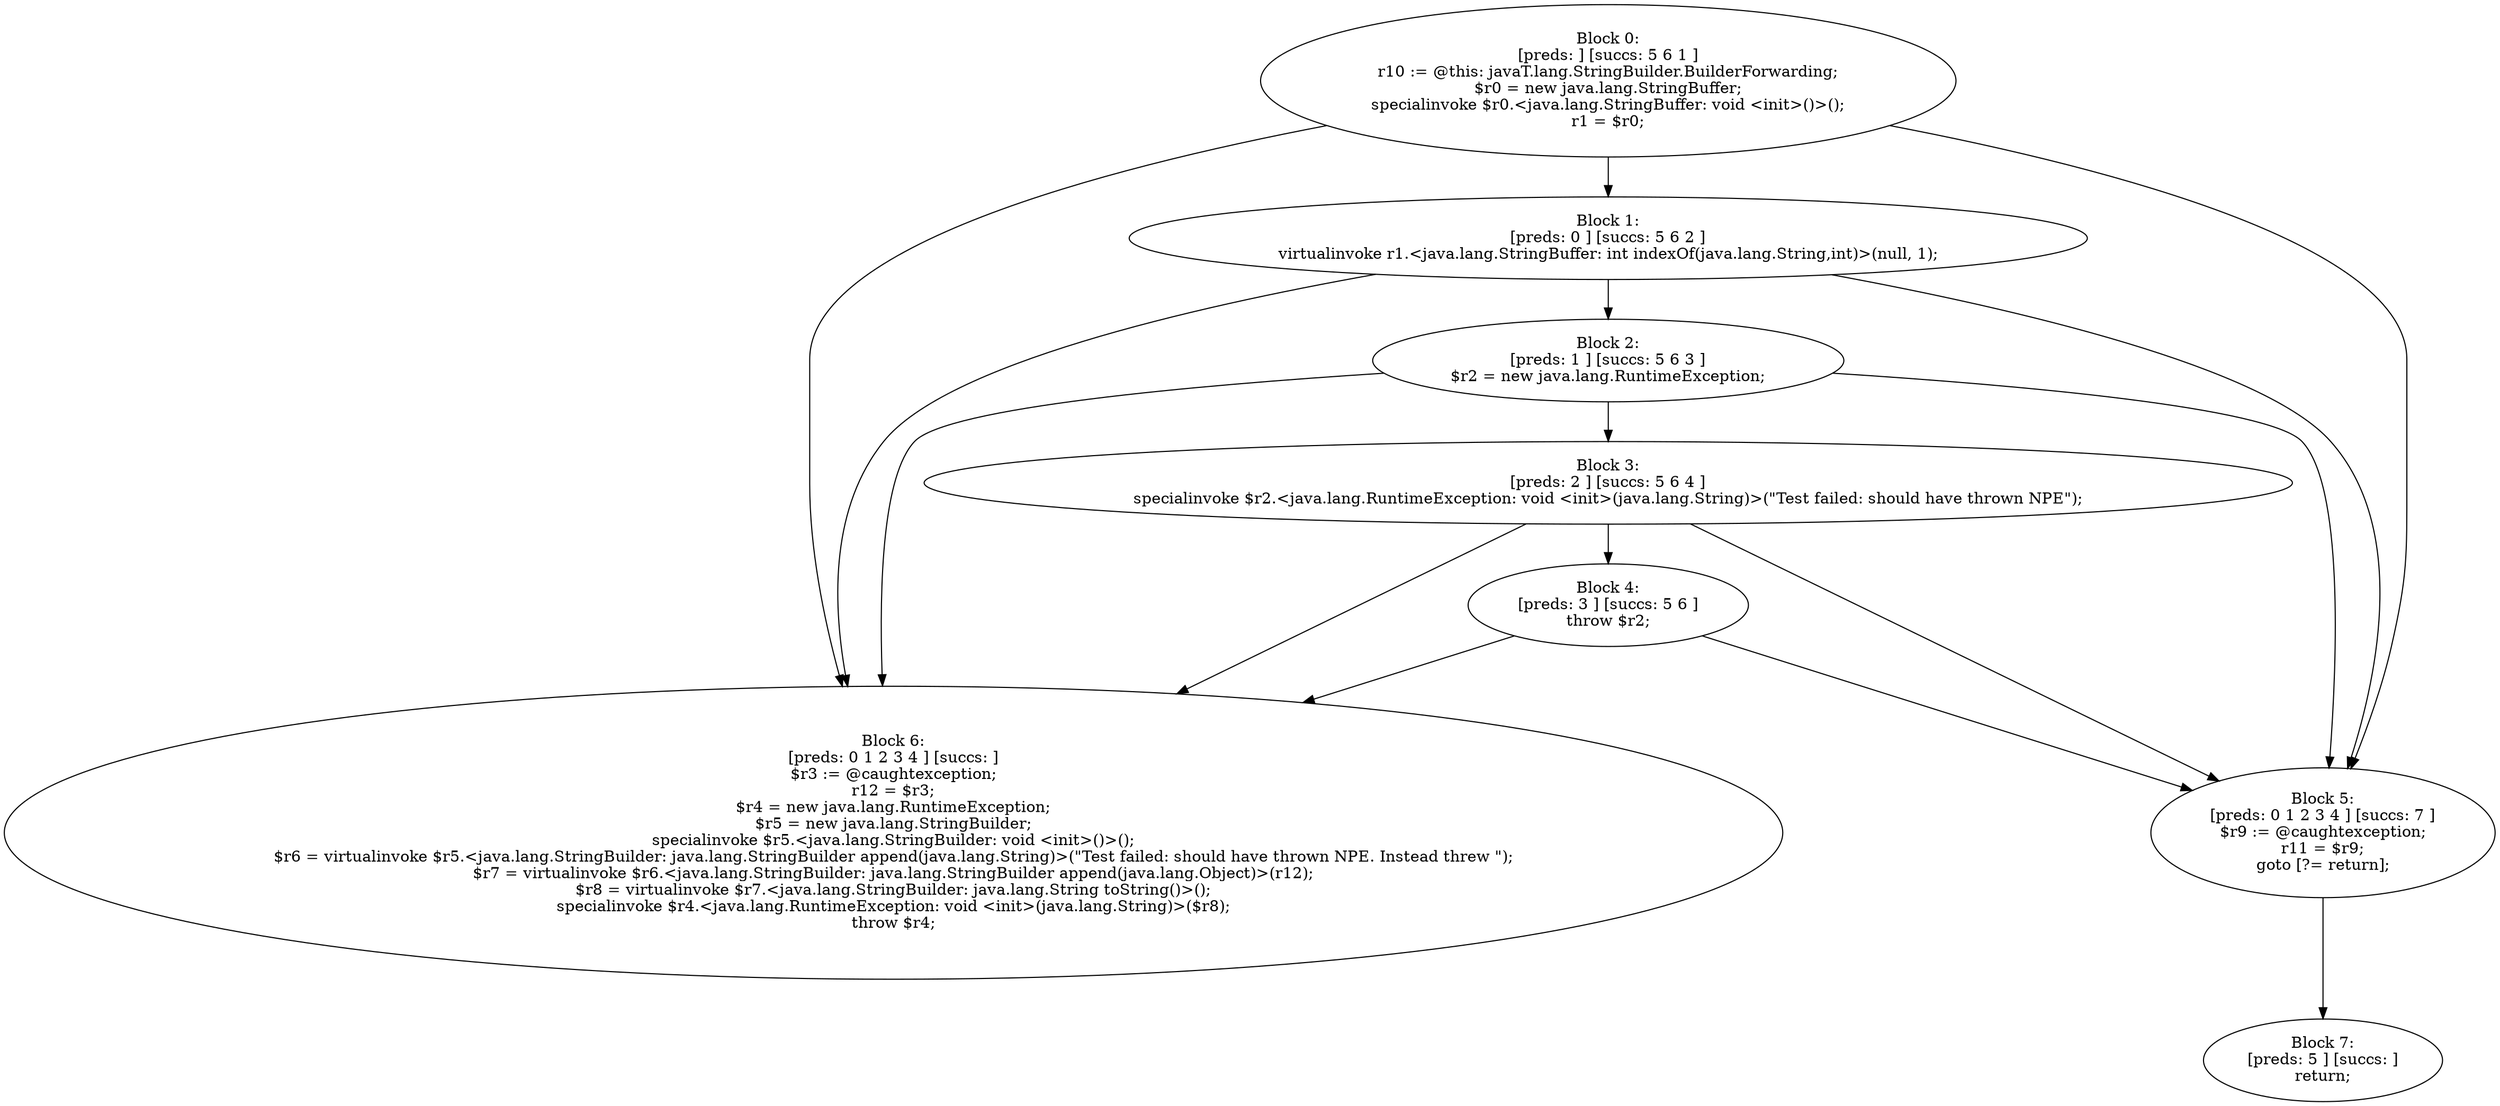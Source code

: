 digraph "unitGraph" {
    "Block 0:
[preds: ] [succs: 5 6 1 ]
r10 := @this: javaT.lang.StringBuilder.BuilderForwarding;
$r0 = new java.lang.StringBuffer;
specialinvoke $r0.<java.lang.StringBuffer: void <init>()>();
r1 = $r0;
"
    "Block 1:
[preds: 0 ] [succs: 5 6 2 ]
virtualinvoke r1.<java.lang.StringBuffer: int indexOf(java.lang.String,int)>(null, 1);
"
    "Block 2:
[preds: 1 ] [succs: 5 6 3 ]
$r2 = new java.lang.RuntimeException;
"
    "Block 3:
[preds: 2 ] [succs: 5 6 4 ]
specialinvoke $r2.<java.lang.RuntimeException: void <init>(java.lang.String)>(\"Test failed: should have thrown NPE\");
"
    "Block 4:
[preds: 3 ] [succs: 5 6 ]
throw $r2;
"
    "Block 5:
[preds: 0 1 2 3 4 ] [succs: 7 ]
$r9 := @caughtexception;
r11 = $r9;
goto [?= return];
"
    "Block 6:
[preds: 0 1 2 3 4 ] [succs: ]
$r3 := @caughtexception;
r12 = $r3;
$r4 = new java.lang.RuntimeException;
$r5 = new java.lang.StringBuilder;
specialinvoke $r5.<java.lang.StringBuilder: void <init>()>();
$r6 = virtualinvoke $r5.<java.lang.StringBuilder: java.lang.StringBuilder append(java.lang.String)>(\"Test failed: should have thrown NPE. Instead threw \");
$r7 = virtualinvoke $r6.<java.lang.StringBuilder: java.lang.StringBuilder append(java.lang.Object)>(r12);
$r8 = virtualinvoke $r7.<java.lang.StringBuilder: java.lang.String toString()>();
specialinvoke $r4.<java.lang.RuntimeException: void <init>(java.lang.String)>($r8);
throw $r4;
"
    "Block 7:
[preds: 5 ] [succs: ]
return;
"
    "Block 0:
[preds: ] [succs: 5 6 1 ]
r10 := @this: javaT.lang.StringBuilder.BuilderForwarding;
$r0 = new java.lang.StringBuffer;
specialinvoke $r0.<java.lang.StringBuffer: void <init>()>();
r1 = $r0;
"->"Block 5:
[preds: 0 1 2 3 4 ] [succs: 7 ]
$r9 := @caughtexception;
r11 = $r9;
goto [?= return];
";
    "Block 0:
[preds: ] [succs: 5 6 1 ]
r10 := @this: javaT.lang.StringBuilder.BuilderForwarding;
$r0 = new java.lang.StringBuffer;
specialinvoke $r0.<java.lang.StringBuffer: void <init>()>();
r1 = $r0;
"->"Block 6:
[preds: 0 1 2 3 4 ] [succs: ]
$r3 := @caughtexception;
r12 = $r3;
$r4 = new java.lang.RuntimeException;
$r5 = new java.lang.StringBuilder;
specialinvoke $r5.<java.lang.StringBuilder: void <init>()>();
$r6 = virtualinvoke $r5.<java.lang.StringBuilder: java.lang.StringBuilder append(java.lang.String)>(\"Test failed: should have thrown NPE. Instead threw \");
$r7 = virtualinvoke $r6.<java.lang.StringBuilder: java.lang.StringBuilder append(java.lang.Object)>(r12);
$r8 = virtualinvoke $r7.<java.lang.StringBuilder: java.lang.String toString()>();
specialinvoke $r4.<java.lang.RuntimeException: void <init>(java.lang.String)>($r8);
throw $r4;
";
    "Block 0:
[preds: ] [succs: 5 6 1 ]
r10 := @this: javaT.lang.StringBuilder.BuilderForwarding;
$r0 = new java.lang.StringBuffer;
specialinvoke $r0.<java.lang.StringBuffer: void <init>()>();
r1 = $r0;
"->"Block 1:
[preds: 0 ] [succs: 5 6 2 ]
virtualinvoke r1.<java.lang.StringBuffer: int indexOf(java.lang.String,int)>(null, 1);
";
    "Block 1:
[preds: 0 ] [succs: 5 6 2 ]
virtualinvoke r1.<java.lang.StringBuffer: int indexOf(java.lang.String,int)>(null, 1);
"->"Block 5:
[preds: 0 1 2 3 4 ] [succs: 7 ]
$r9 := @caughtexception;
r11 = $r9;
goto [?= return];
";
    "Block 1:
[preds: 0 ] [succs: 5 6 2 ]
virtualinvoke r1.<java.lang.StringBuffer: int indexOf(java.lang.String,int)>(null, 1);
"->"Block 6:
[preds: 0 1 2 3 4 ] [succs: ]
$r3 := @caughtexception;
r12 = $r3;
$r4 = new java.lang.RuntimeException;
$r5 = new java.lang.StringBuilder;
specialinvoke $r5.<java.lang.StringBuilder: void <init>()>();
$r6 = virtualinvoke $r5.<java.lang.StringBuilder: java.lang.StringBuilder append(java.lang.String)>(\"Test failed: should have thrown NPE. Instead threw \");
$r7 = virtualinvoke $r6.<java.lang.StringBuilder: java.lang.StringBuilder append(java.lang.Object)>(r12);
$r8 = virtualinvoke $r7.<java.lang.StringBuilder: java.lang.String toString()>();
specialinvoke $r4.<java.lang.RuntimeException: void <init>(java.lang.String)>($r8);
throw $r4;
";
    "Block 1:
[preds: 0 ] [succs: 5 6 2 ]
virtualinvoke r1.<java.lang.StringBuffer: int indexOf(java.lang.String,int)>(null, 1);
"->"Block 2:
[preds: 1 ] [succs: 5 6 3 ]
$r2 = new java.lang.RuntimeException;
";
    "Block 2:
[preds: 1 ] [succs: 5 6 3 ]
$r2 = new java.lang.RuntimeException;
"->"Block 5:
[preds: 0 1 2 3 4 ] [succs: 7 ]
$r9 := @caughtexception;
r11 = $r9;
goto [?= return];
";
    "Block 2:
[preds: 1 ] [succs: 5 6 3 ]
$r2 = new java.lang.RuntimeException;
"->"Block 6:
[preds: 0 1 2 3 4 ] [succs: ]
$r3 := @caughtexception;
r12 = $r3;
$r4 = new java.lang.RuntimeException;
$r5 = new java.lang.StringBuilder;
specialinvoke $r5.<java.lang.StringBuilder: void <init>()>();
$r6 = virtualinvoke $r5.<java.lang.StringBuilder: java.lang.StringBuilder append(java.lang.String)>(\"Test failed: should have thrown NPE. Instead threw \");
$r7 = virtualinvoke $r6.<java.lang.StringBuilder: java.lang.StringBuilder append(java.lang.Object)>(r12);
$r8 = virtualinvoke $r7.<java.lang.StringBuilder: java.lang.String toString()>();
specialinvoke $r4.<java.lang.RuntimeException: void <init>(java.lang.String)>($r8);
throw $r4;
";
    "Block 2:
[preds: 1 ] [succs: 5 6 3 ]
$r2 = new java.lang.RuntimeException;
"->"Block 3:
[preds: 2 ] [succs: 5 6 4 ]
specialinvoke $r2.<java.lang.RuntimeException: void <init>(java.lang.String)>(\"Test failed: should have thrown NPE\");
";
    "Block 3:
[preds: 2 ] [succs: 5 6 4 ]
specialinvoke $r2.<java.lang.RuntimeException: void <init>(java.lang.String)>(\"Test failed: should have thrown NPE\");
"->"Block 5:
[preds: 0 1 2 3 4 ] [succs: 7 ]
$r9 := @caughtexception;
r11 = $r9;
goto [?= return];
";
    "Block 3:
[preds: 2 ] [succs: 5 6 4 ]
specialinvoke $r2.<java.lang.RuntimeException: void <init>(java.lang.String)>(\"Test failed: should have thrown NPE\");
"->"Block 6:
[preds: 0 1 2 3 4 ] [succs: ]
$r3 := @caughtexception;
r12 = $r3;
$r4 = new java.lang.RuntimeException;
$r5 = new java.lang.StringBuilder;
specialinvoke $r5.<java.lang.StringBuilder: void <init>()>();
$r6 = virtualinvoke $r5.<java.lang.StringBuilder: java.lang.StringBuilder append(java.lang.String)>(\"Test failed: should have thrown NPE. Instead threw \");
$r7 = virtualinvoke $r6.<java.lang.StringBuilder: java.lang.StringBuilder append(java.lang.Object)>(r12);
$r8 = virtualinvoke $r7.<java.lang.StringBuilder: java.lang.String toString()>();
specialinvoke $r4.<java.lang.RuntimeException: void <init>(java.lang.String)>($r8);
throw $r4;
";
    "Block 3:
[preds: 2 ] [succs: 5 6 4 ]
specialinvoke $r2.<java.lang.RuntimeException: void <init>(java.lang.String)>(\"Test failed: should have thrown NPE\");
"->"Block 4:
[preds: 3 ] [succs: 5 6 ]
throw $r2;
";
    "Block 4:
[preds: 3 ] [succs: 5 6 ]
throw $r2;
"->"Block 5:
[preds: 0 1 2 3 4 ] [succs: 7 ]
$r9 := @caughtexception;
r11 = $r9;
goto [?= return];
";
    "Block 4:
[preds: 3 ] [succs: 5 6 ]
throw $r2;
"->"Block 6:
[preds: 0 1 2 3 4 ] [succs: ]
$r3 := @caughtexception;
r12 = $r3;
$r4 = new java.lang.RuntimeException;
$r5 = new java.lang.StringBuilder;
specialinvoke $r5.<java.lang.StringBuilder: void <init>()>();
$r6 = virtualinvoke $r5.<java.lang.StringBuilder: java.lang.StringBuilder append(java.lang.String)>(\"Test failed: should have thrown NPE. Instead threw \");
$r7 = virtualinvoke $r6.<java.lang.StringBuilder: java.lang.StringBuilder append(java.lang.Object)>(r12);
$r8 = virtualinvoke $r7.<java.lang.StringBuilder: java.lang.String toString()>();
specialinvoke $r4.<java.lang.RuntimeException: void <init>(java.lang.String)>($r8);
throw $r4;
";
    "Block 5:
[preds: 0 1 2 3 4 ] [succs: 7 ]
$r9 := @caughtexception;
r11 = $r9;
goto [?= return];
"->"Block 7:
[preds: 5 ] [succs: ]
return;
";
}
